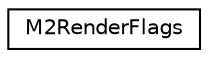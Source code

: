 digraph "Graphical Class Hierarchy"
{
  edge [fontname="Helvetica",fontsize="10",labelfontname="Helvetica",labelfontsize="10"];
  node [fontname="Helvetica",fontsize="10",shape=record];
  rankdir="LR";
  Node1 [label="M2RenderFlags",height=0.2,width=0.4,color="black", fillcolor="white", style="filled",URL="$struct_m2_render_flags.html"];
}
